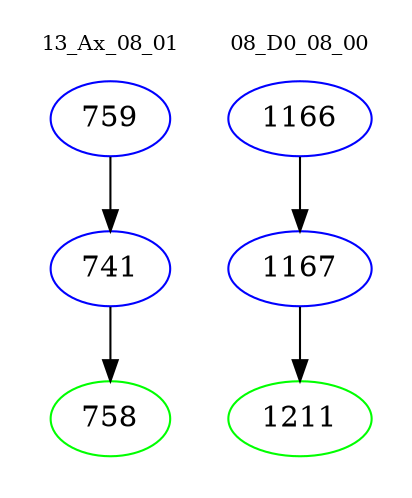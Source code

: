digraph{
subgraph cluster_0 {
color = white
label = "13_Ax_08_01";
fontsize=10;
T0_759 [label="759", color="blue"]
T0_759 -> T0_741 [color="black"]
T0_741 [label="741", color="blue"]
T0_741 -> T0_758 [color="black"]
T0_758 [label="758", color="green"]
}
subgraph cluster_1 {
color = white
label = "08_D0_08_00";
fontsize=10;
T1_1166 [label="1166", color="blue"]
T1_1166 -> T1_1167 [color="black"]
T1_1167 [label="1167", color="blue"]
T1_1167 -> T1_1211 [color="black"]
T1_1211 [label="1211", color="green"]
}
}
